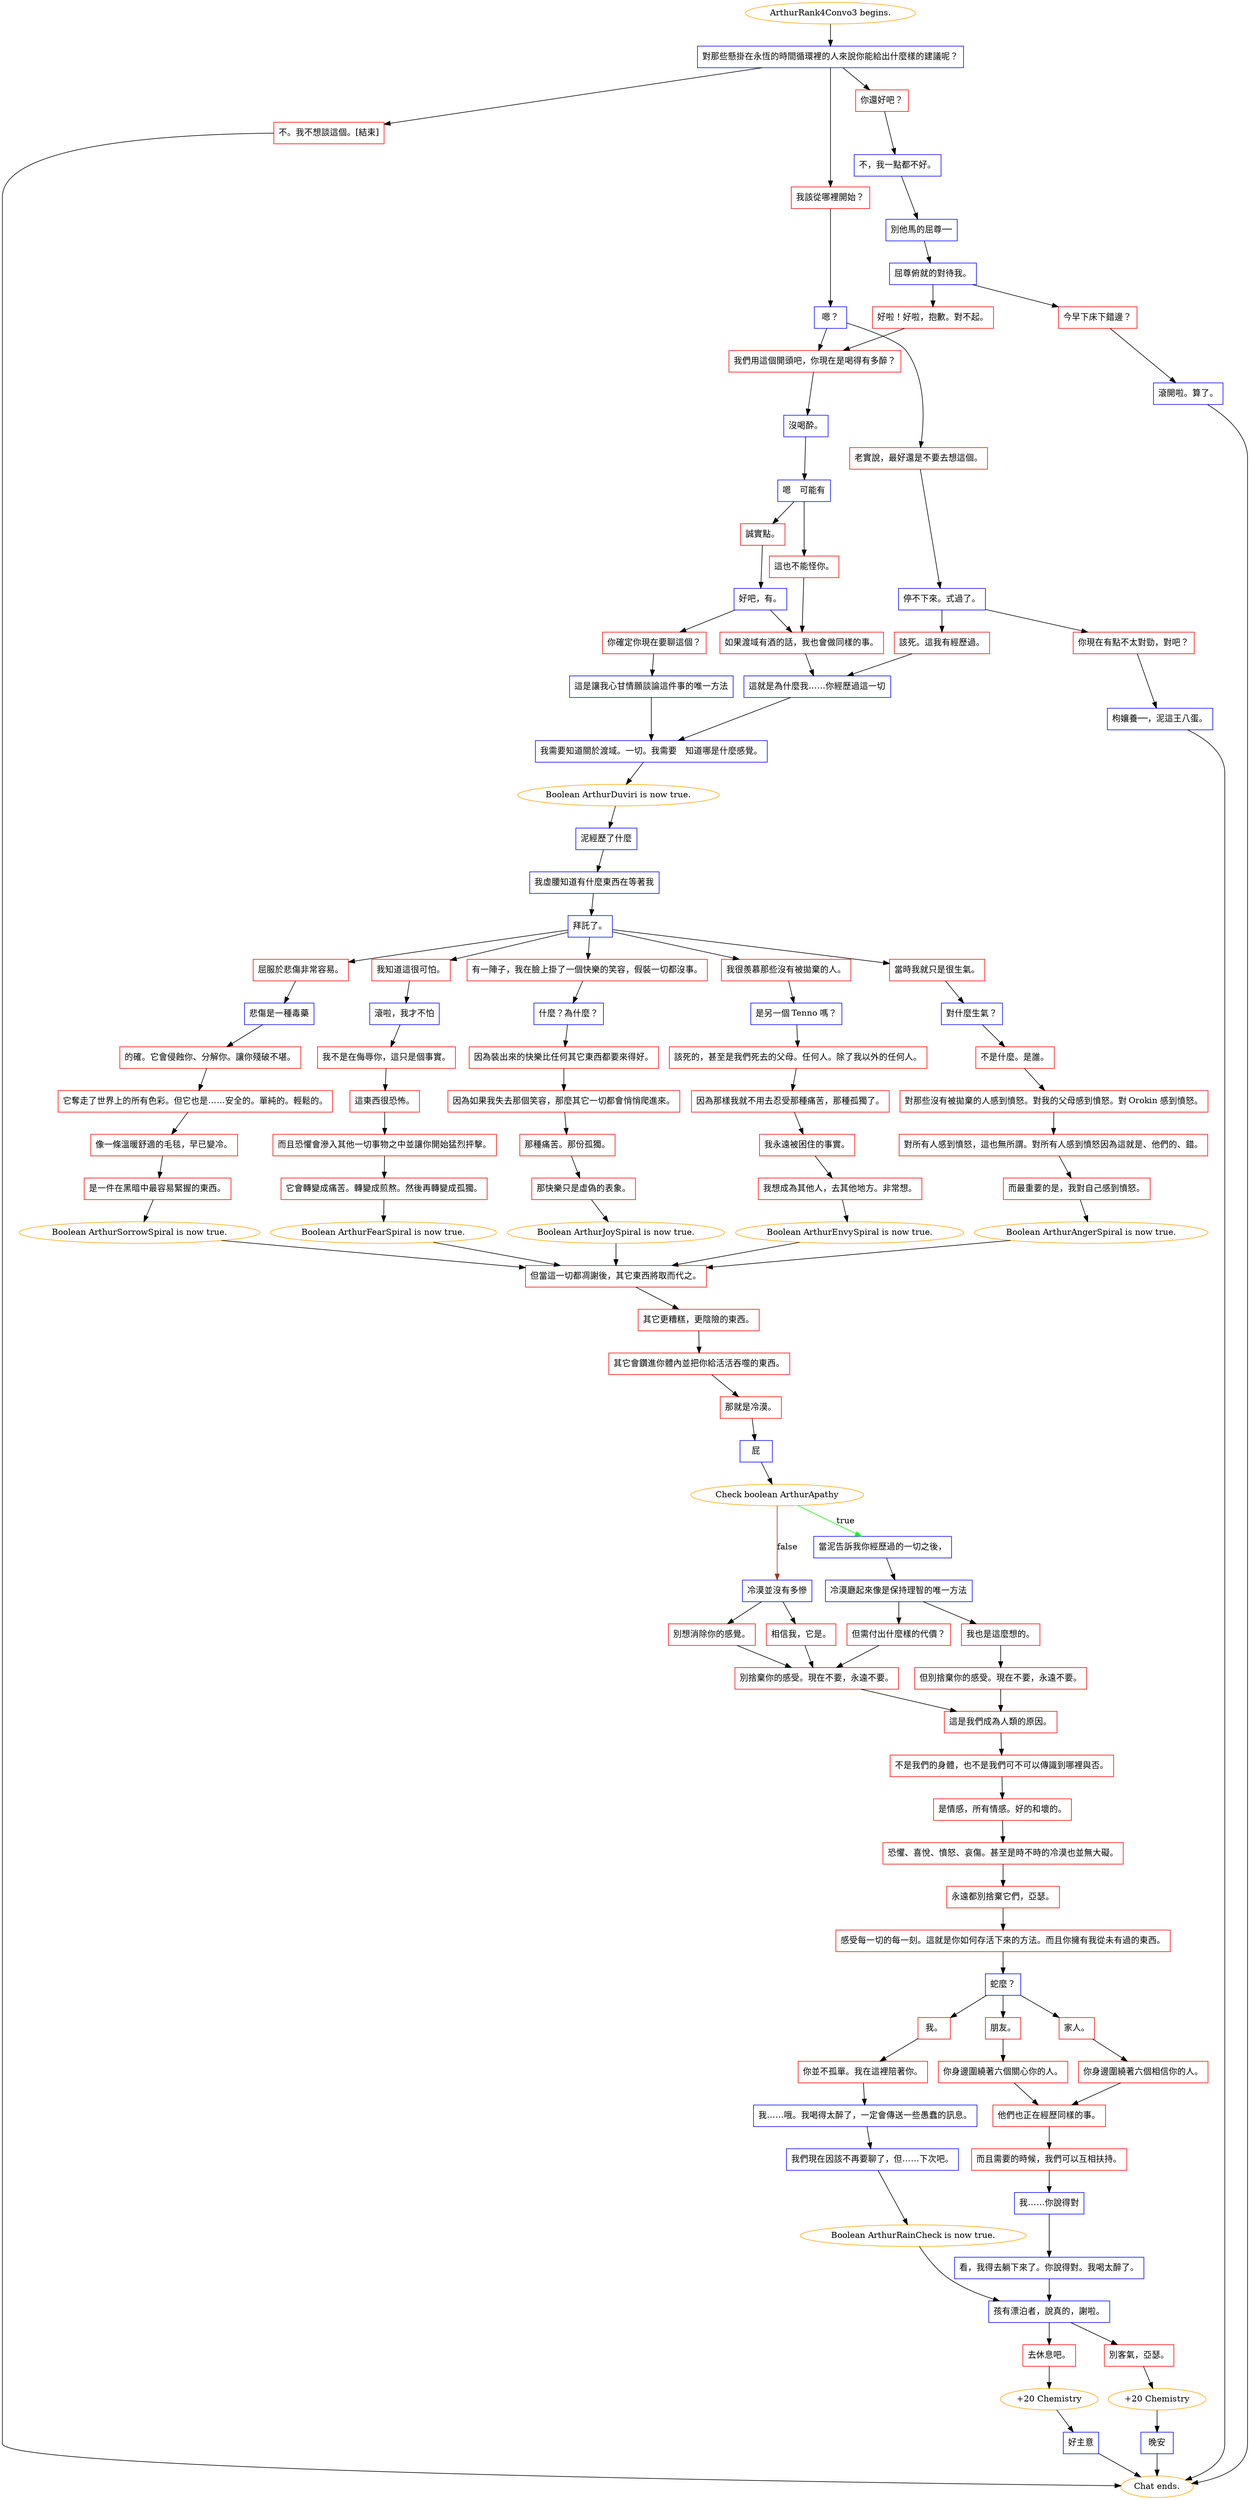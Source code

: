 digraph {
	"ArthurRank4Convo3 begins." [color=orange];
		"ArthurRank4Convo3 begins." -> j2211901131;
	j2211901131 [label="對那些懸掛在永恆的時間循環裡的人來說你能給出什麼樣的建議呢？",shape=box,color=blue];
		j2211901131 -> j3020678377;
		j2211901131 -> j1975272788;
		j2211901131 -> j751997509;
	j3020678377 [label="你還好吧？",shape=box,color=red];
		j3020678377 -> j1434243387;
	j1975272788 [label="我該從哪裡開始？",shape=box,color=red];
		j1975272788 -> j876890815;
	j751997509 [label="不。我不想談這個。[結束]",shape=box,color=red];
		j751997509 -> "Chat ends.";
	j1434243387 [label="不，我一點都不好。",shape=box,color=blue];
		j1434243387 -> j1988411617;
	j876890815 [label="嗯？",shape=box,color=blue];
		j876890815 -> j1938669074;
		j876890815 -> j2680903437;
	"Chat ends." [color=orange];
	j1988411617 [label="別他馬的屈尊──",shape=box,color=blue];
		j1988411617 -> j3248649129;
	j1938669074 [label="我們用這個開頭吧，你現在是喝得有多醉？",shape=box,color=red];
		j1938669074 -> j3231585103;
	j2680903437 [label="老實說，最好還是不要去想這個。",shape=box,color=red];
		j2680903437 -> j819712077;
	j3248649129 [label="屈尊俯就的對待我。",shape=box,color=blue];
		j3248649129 -> j1025742892;
		j3248649129 -> j2717745484;
	j3231585103 [label="沒喝酔。",shape=box,color=blue];
		j3231585103 -> j2201104434;
	j819712077 [label="停不下來。式過了。",shape=box,color=blue];
		j819712077 -> j1765644686;
		j819712077 -> j2439041144;
	j1025742892 [label="今早下床下錯邊？",shape=box,color=red];
		j1025742892 -> j1369858691;
	j2717745484 [label="好啦！好啦，抱歉。對不起。",shape=box,color=red];
		j2717745484 -> j1938669074;
	j2201104434 [label="嗯　可能有",shape=box,color=blue];
		j2201104434 -> j2661534782;
		j2201104434 -> j3269605849;
	j1765644686 [label="該死。這我有經歷過。",shape=box,color=red];
		j1765644686 -> j4228385095;
	j2439041144 [label="你現在有點不太對勁，對吧？",shape=box,color=red];
		j2439041144 -> j840829244;
	j1369858691 [label="滾開啦。算了。",shape=box,color=blue];
		j1369858691 -> "Chat ends.";
	j2661534782 [label="誠實點。",shape=box,color=red];
		j2661534782 -> j165802440;
	j3269605849 [label="這也不能怪你。",shape=box,color=red];
		j3269605849 -> j2033456197;
	j4228385095 [label="這就是為什麼我……你經歷過這一切",shape=box,color=blue];
		j4228385095 -> j4125318654;
	j840829244 [label="枸孃養──，泥這王八蛋。",shape=box,color=blue];
		j840829244 -> "Chat ends.";
	j165802440 [label="好吧，有。",shape=box,color=blue];
		j165802440 -> j3643712515;
		j165802440 -> j2033456197;
	j2033456197 [label="如果渡域有酒的話，我也會做同樣的事。",shape=box,color=red];
		j2033456197 -> j4228385095;
	j4125318654 [label="我需要知道關於渡域。一切。我需要　知道哪是什麼感覺。",shape=box,color=blue];
		j4125318654 -> j3666722220;
	j3643712515 [label="你確定你現在要聊這個？",shape=box,color=red];
		j3643712515 -> j1247467205;
	j3666722220 [label="Boolean ArthurDuviri is now true.",color=orange];
		j3666722220 -> j3891799861;
	j1247467205 [label="這是讓我心甘情願談論這件事的唯一方法",shape=box,color=blue];
		j1247467205 -> j4125318654;
	j3891799861 [label="泥經歷了什麼",shape=box,color=blue];
		j3891799861 -> j123561979;
	j123561979 [label="我虛腰知道有什麼東西在等著我",shape=box,color=blue];
		j123561979 -> j4125715133;
	j4125715133 [label="拜託了。",shape=box,color=blue];
		j4125715133 -> j1721651795;
		j4125715133 -> j4240782218;
		j4125715133 -> j370457888;
		j4125715133 -> j3725285158;
		j4125715133 -> j3644134861;
	j1721651795 [label="我知道這很可怕。",shape=box,color=red];
		j1721651795 -> j4104196519;
	j4240782218 [label="有一陣子，我在臉上掛了一個快樂的笑容，假裝一切都沒事。",shape=box,color=red];
		j4240782218 -> j414546492;
	j370457888 [label="我很羨慕那些沒有被拋棄的人。",shape=box,color=red];
		j370457888 -> j3191079560;
	j3725285158 [label="當時我就只是很生氣。",shape=box,color=red];
		j3725285158 -> j4011169992;
	j3644134861 [label="屈服於悲傷非常容易。",shape=box,color=red];
		j3644134861 -> j889932165;
	j4104196519 [label="滾啦，我才不怕",shape=box,color=blue];
		j4104196519 -> j1014999593;
	j414546492 [label="什麼？為什麼？",shape=box,color=blue];
		j414546492 -> j2813657534;
	j3191079560 [label="是另一個 Tenno 嗎？",shape=box,color=blue];
		j3191079560 -> j357178039;
	j4011169992 [label="對什麼生氣？",shape=box,color=blue];
		j4011169992 -> j1828095154;
	j889932165 [label="悲傷是一種毒藥",shape=box,color=blue];
		j889932165 -> j219834184;
	j1014999593 [label="我不是在侮辱你，這只是個事實。",shape=box,color=red];
		j1014999593 -> j423049088;
	j2813657534 [label="因為裝出來的快樂比任何其它東西都要來得好。",shape=box,color=red];
		j2813657534 -> j1820280231;
	j357178039 [label="該死的，甚至是我們死去的父母。任何人。除了我以外的任何人。",shape=box,color=red];
		j357178039 -> j3812679002;
	j1828095154 [label="不是什麼。是誰。",shape=box,color=red];
		j1828095154 -> j2201639929;
	j219834184 [label="的確。它會侵蝕你、分解你。讓你殘破不堪。",shape=box,color=red];
		j219834184 -> j3947576392;
	j423049088 [label="這東西很恐怖。",shape=box,color=red];
		j423049088 -> j3412567041;
	j1820280231 [label="因為如果我失去那個笑容，那麼其它一切都會悄悄爬進來。",shape=box,color=red];
		j1820280231 -> j3470053826;
	j3812679002 [label="因為那樣我就不用去忍受那種痛苦，那種孤獨了。",shape=box,color=red];
		j3812679002 -> j1119221712;
	j2201639929 [label="對那些沒有被拋棄的人感到憤怒。對我的父母感到憤怒。對 Orokin 感到憤怒。",shape=box,color=red];
		j2201639929 -> j484718304;
	j3947576392 [label="它奪走了世界上的所有色彩。但它也是……安全的。單純的。輕鬆的。",shape=box,color=red];
		j3947576392 -> j763112721;
	j3412567041 [label="而且恐懼會滲入其他一切事物之中並讓你開始猛烈抨擊。",shape=box,color=red];
		j3412567041 -> j2722316970;
	j3470053826 [label="那種痛苦。那份孤獨。",shape=box,color=red];
		j3470053826 -> j977222910;
	j1119221712 [label="我永遠被困住的事實。",shape=box,color=red];
		j1119221712 -> j3182011062;
	j484718304 [label="對所有人感到憤怒，這也無所謂。對所有人感到憤怒因為這就是、他們的、錯。",shape=box,color=red];
		j484718304 -> j1062270246;
	j763112721 [label="像一條溫暖舒適的毛毯，早已變冷。",shape=box,color=red];
		j763112721 -> j1405242503;
	j2722316970 [label="它會轉變成痛苦。轉變成煎熬。然後再轉變成孤獨。",shape=box,color=red];
		j2722316970 -> j1244262568;
	j977222910 [label="那快樂只是虛偽的表象。",shape=box,color=red];
		j977222910 -> j2732798360;
	j3182011062 [label="我想成為其他人，去其他地方。非常想。",shape=box,color=red];
		j3182011062 -> j2808361782;
	j1062270246 [label="而最重要的是，我對自己感到憤怒。",shape=box,color=red];
		j1062270246 -> j4074820147;
	j1405242503 [label="是一件在黑暗中最容易緊握的東西。",shape=box,color=red];
		j1405242503 -> j849043351;
	j1244262568 [label="Boolean ArthurFearSpiral is now true.",color=orange];
		j1244262568 -> j2142419822;
	j2732798360 [label="Boolean ArthurJoySpiral is now true.",color=orange];
		j2732798360 -> j2142419822;
	j2808361782 [label="Boolean ArthurEnvySpiral is now true.",color=orange];
		j2808361782 -> j2142419822;
	j4074820147 [label="Boolean ArthurAngerSpiral is now true.",color=orange];
		j4074820147 -> j2142419822;
	j849043351 [label="Boolean ArthurSorrowSpiral is now true.",color=orange];
		j849043351 -> j2142419822;
	j2142419822 [label="但當這一切都凋謝後，其它東西將取而代之。",shape=box,color=red];
		j2142419822 -> j2844246615;
	j2844246615 [label="其它更糟糕，更陰險的東西。",shape=box,color=red];
		j2844246615 -> j3691148562;
	j3691148562 [label="其它會鑽進你體內並把你給活活吞噬的東西。",shape=box,color=red];
		j3691148562 -> j516591207;
	j516591207 [label="那就是冷漠。",shape=box,color=red];
		j516591207 -> j2153773471;
	j2153773471 [label="屁",shape=box,color=blue];
		j2153773471 -> j636424934;
	j636424934 [label="Check boolean ArthurApathy",color=orange];
		j636424934 -> j3774195315 [label=true,color=green];
		j636424934 -> j2705941281 [label=false,color=brown];
	j3774195315 [label="當泥告訴我你經歷過的一切之後，",shape=box,color=blue];
		j3774195315 -> j3180409094;
	j2705941281 [label="冷漠並沒有多慘",shape=box,color=blue];
		j2705941281 -> j2765946518;
		j2705941281 -> j3980649530;
	j3180409094 [label="冷漠廳起來像是保持理智的唯一方法",shape=box,color=blue];
		j3180409094 -> j443719085;
		j3180409094 -> j2825616098;
	j2765946518 [label="相信我，它是。",shape=box,color=red];
		j2765946518 -> j3317360404;
	j3980649530 [label="別想消除你的感覺。",shape=box,color=red];
		j3980649530 -> j3317360404;
	j443719085 [label="我也是這麼想的。",shape=box,color=red];
		j443719085 -> j1891832900;
	j2825616098 [label="但需付出什麼樣的代價？",shape=box,color=red];
		j2825616098 -> j3317360404;
	j3317360404 [label="別捨棄你的感受。現在不要，永遠不要。",shape=box,color=red];
		j3317360404 -> j3709671197;
	j1891832900 [label="但別捨棄你的感受。現在不要，永遠不要。",shape=box,color=red];
		j1891832900 -> j3709671197;
	j3709671197 [label="這是我們成為人類的原因。",shape=box,color=red];
		j3709671197 -> j3154145853;
	j3154145853 [label="不是我們的身體，也不是我們可不可以傳識到哪裡與否。",shape=box,color=red];
		j3154145853 -> j1979268189;
	j1979268189 [label="是情感，所有情感。好的和壞的。",shape=box,color=red];
		j1979268189 -> j1296315257;
	j1296315257 [label="恐懼、喜悅、憤怒、哀傷。甚至是時不時的冷漠也並無大礙。",shape=box,color=red];
		j1296315257 -> j1404210323;
	j1404210323 [label="永遠都別捨棄它們，亞瑟。",shape=box,color=red];
		j1404210323 -> j1941416882;
	j1941416882 [label="感受每一切的每一刻。這就是你如何存活下來的方法。而且你擁有我從未有過的東西。",shape=box,color=red];
		j1941416882 -> j1561733547;
	j1561733547 [label="蛇麼？",shape=box,color=blue];
		j1561733547 -> j957019843;
		j1561733547 -> j1837426828;
		j1561733547 -> j989172025;
	j957019843 [label="朋友。",shape=box,color=red];
		j957019843 -> j357662383;
	j1837426828 [label="家人。",shape=box,color=red];
		j1837426828 -> j1039184034;
	j989172025 [label="我。",shape=box,color=red];
		j989172025 -> j1139662849;
	j357662383 [label="你身邊圍繞著六個關心你的人。",shape=box,color=red];
		j357662383 -> j3111424971;
	j1039184034 [label="你身邊圍繞著六個相信你的人。",shape=box,color=red];
		j1039184034 -> j3111424971;
	j1139662849 [label="你並不孤單。我在這裡陪著你。",shape=box,color=red];
		j1139662849 -> j1570827866;
	j3111424971 [label="他們也正在經歷同樣的事。",shape=box,color=red];
		j3111424971 -> j469998035;
	j1570827866 [label="我……哦。我喝得太醉了，一定會傳送一些愚蠢的訊息。",shape=box,color=blue];
		j1570827866 -> j4200620232;
	j469998035 [label="而且需要的時候，我們可以互相扶持。",shape=box,color=red];
		j469998035 -> j523005704;
	j4200620232 [label="我們現在因該不再要聊了，但……下次吧。",shape=box,color=blue];
		j4200620232 -> j894073817;
	j523005704 [label="我……你說得對",shape=box,color=blue];
		j523005704 -> j1734165332;
	j894073817 [label="Boolean ArthurRainCheck is now true.",color=orange];
		j894073817 -> j93520331;
	j1734165332 [label="看，我得去躺下來了。你說得對。我喝太醉了。",shape=box,color=blue];
		j1734165332 -> j93520331;
	j93520331 [label="孩有漂泊者，說真的，謝啦。",shape=box,color=blue];
		j93520331 -> j2031004932;
		j93520331 -> j3546273450;
	j2031004932 [label="別客氣，亞瑟。",shape=box,color=red];
		j2031004932 -> j3949011687;
	j3546273450 [label="去休息吧。",shape=box,color=red];
		j3546273450 -> j1078725240;
	j3949011687 [label="+20 Chemistry",color=orange];
		j3949011687 -> j2999914341;
	j1078725240 [label="+20 Chemistry",color=orange];
		j1078725240 -> j2967100300;
	j2999914341 [label="晚安",shape=box,color=blue];
		j2999914341 -> "Chat ends.";
	j2967100300 [label="好主意",shape=box,color=blue];
		j2967100300 -> "Chat ends.";
}